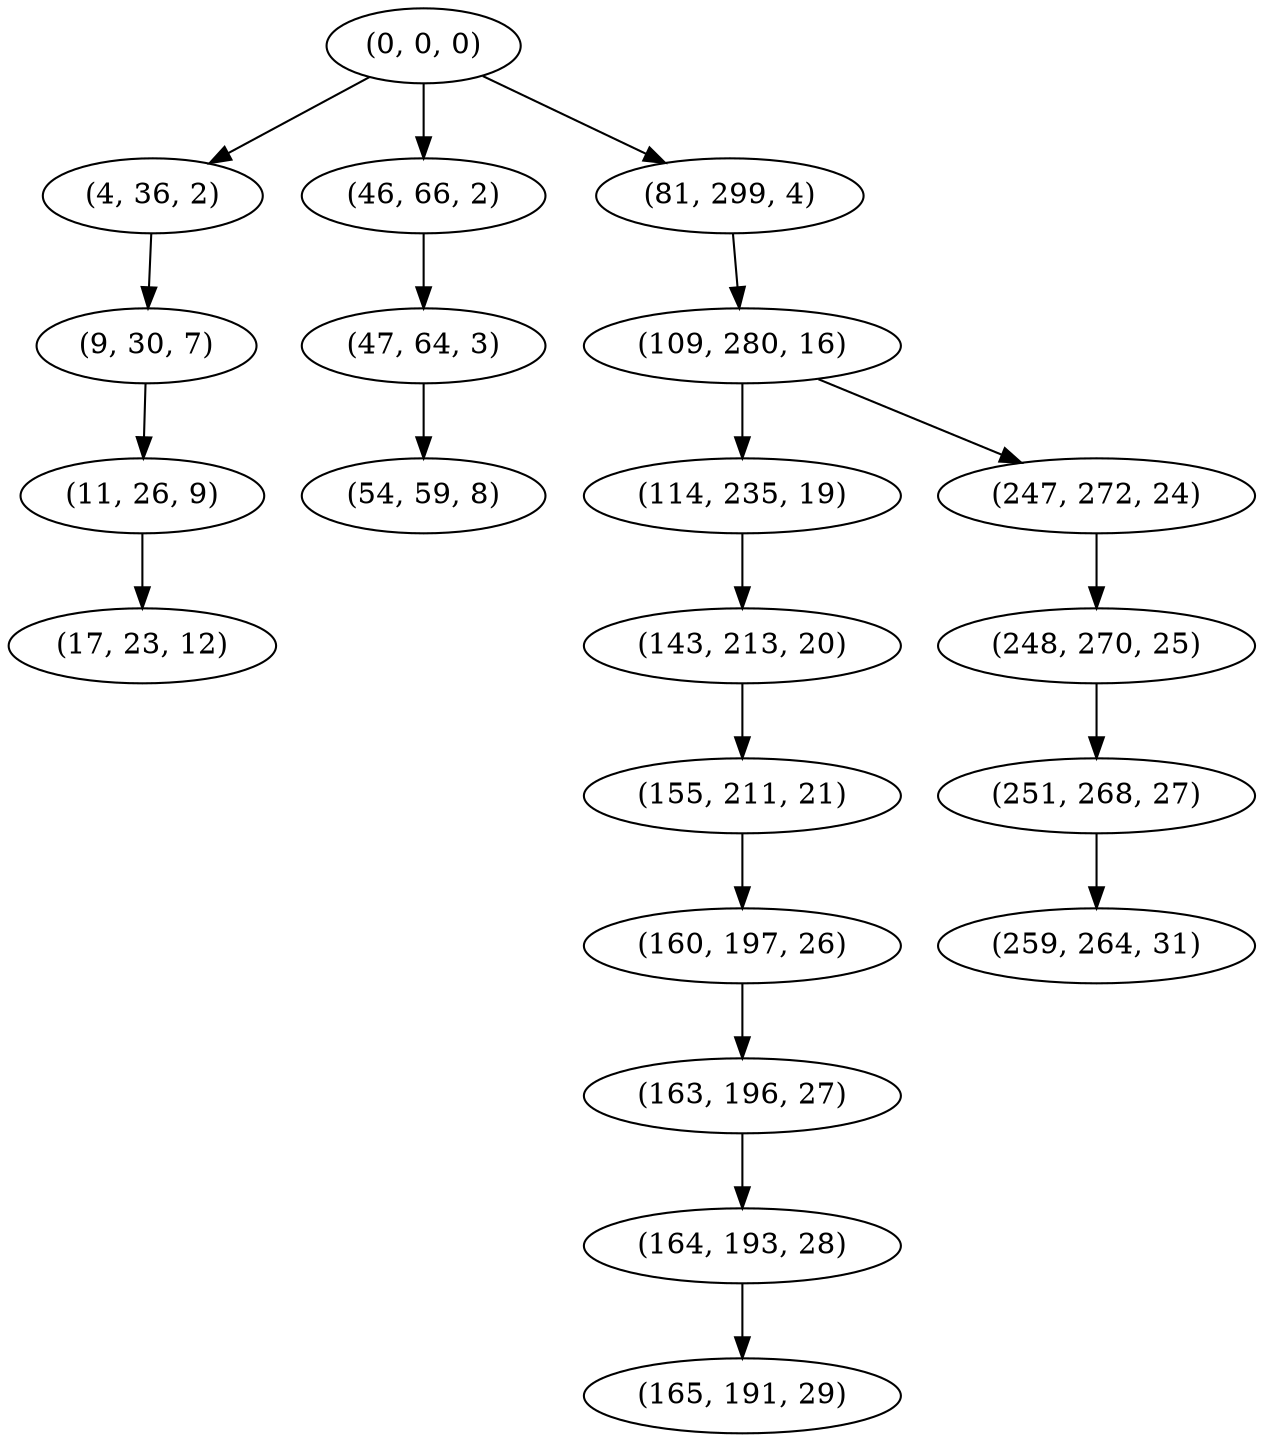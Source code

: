 digraph tree {
    "(0, 0, 0)";
    "(4, 36, 2)";
    "(9, 30, 7)";
    "(11, 26, 9)";
    "(17, 23, 12)";
    "(46, 66, 2)";
    "(47, 64, 3)";
    "(54, 59, 8)";
    "(81, 299, 4)";
    "(109, 280, 16)";
    "(114, 235, 19)";
    "(143, 213, 20)";
    "(155, 211, 21)";
    "(160, 197, 26)";
    "(163, 196, 27)";
    "(164, 193, 28)";
    "(165, 191, 29)";
    "(247, 272, 24)";
    "(248, 270, 25)";
    "(251, 268, 27)";
    "(259, 264, 31)";
    "(0, 0, 0)" -> "(4, 36, 2)";
    "(0, 0, 0)" -> "(46, 66, 2)";
    "(0, 0, 0)" -> "(81, 299, 4)";
    "(4, 36, 2)" -> "(9, 30, 7)";
    "(9, 30, 7)" -> "(11, 26, 9)";
    "(11, 26, 9)" -> "(17, 23, 12)";
    "(46, 66, 2)" -> "(47, 64, 3)";
    "(47, 64, 3)" -> "(54, 59, 8)";
    "(81, 299, 4)" -> "(109, 280, 16)";
    "(109, 280, 16)" -> "(114, 235, 19)";
    "(109, 280, 16)" -> "(247, 272, 24)";
    "(114, 235, 19)" -> "(143, 213, 20)";
    "(143, 213, 20)" -> "(155, 211, 21)";
    "(155, 211, 21)" -> "(160, 197, 26)";
    "(160, 197, 26)" -> "(163, 196, 27)";
    "(163, 196, 27)" -> "(164, 193, 28)";
    "(164, 193, 28)" -> "(165, 191, 29)";
    "(247, 272, 24)" -> "(248, 270, 25)";
    "(248, 270, 25)" -> "(251, 268, 27)";
    "(251, 268, 27)" -> "(259, 264, 31)";
}
